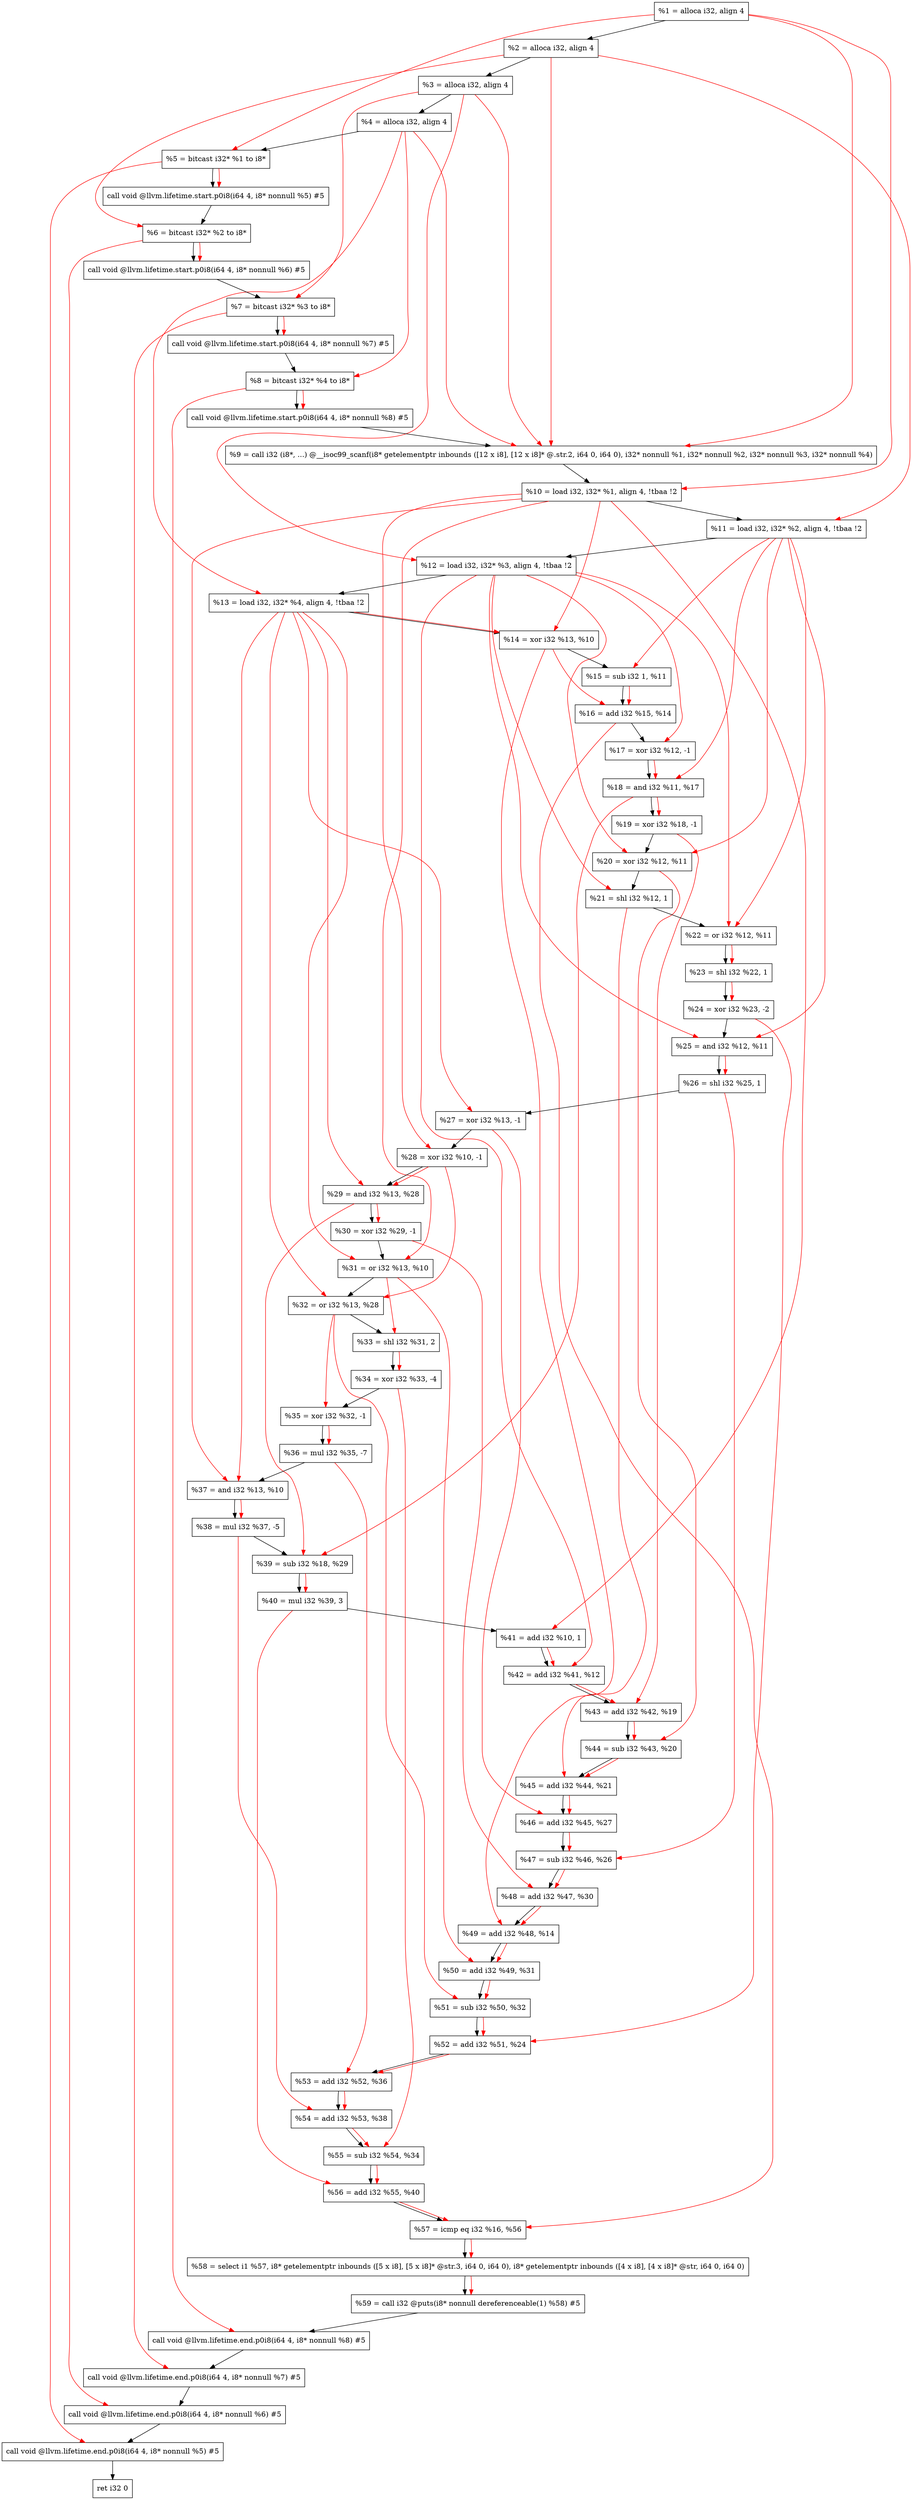 digraph "DFG for'main' function" {
	Node0x6a9ec8[shape=record, label="  %1 = alloca i32, align 4"];
	Node0x6a9f48[shape=record, label="  %2 = alloca i32, align 4"];
	Node0x6a9fd8[shape=record, label="  %3 = alloca i32, align 4"];
	Node0x6aa038[shape=record, label="  %4 = alloca i32, align 4"];
	Node0x6aa0e8[shape=record, label="  %5 = bitcast i32* %1 to i8*"];
	Node0x6aa518[shape=record, label="  call void @llvm.lifetime.start.p0i8(i64 4, i8* nonnull %5) #5"];
	Node0x6aa5f8[shape=record, label="  %6 = bitcast i32* %2 to i8*"];
	Node0x6aa6f8[shape=record, label="  call void @llvm.lifetime.start.p0i8(i64 4, i8* nonnull %6) #5"];
	Node0x6aa7b8[shape=record, label="  %7 = bitcast i32* %3 to i8*"];
	Node0x6aa868[shape=record, label="  call void @llvm.lifetime.start.p0i8(i64 4, i8* nonnull %7) #5"];
	Node0x6aa928[shape=record, label="  %8 = bitcast i32* %4 to i8*"];
	Node0x6aa9d8[shape=record, label="  call void @llvm.lifetime.start.p0i8(i64 4, i8* nonnull %8) #5"];
	Node0x6a4c00[shape=record, label="  %9 = call i32 (i8*, ...) @__isoc99_scanf(i8* getelementptr inbounds ([12 x i8], [12 x i8]* @.str.2, i64 0, i64 0), i32* nonnull %1, i32* nonnull %2, i32* nonnull %3, i32* nonnull %4)"];
	Node0x6aabd8[shape=record, label="  %10 = load i32, i32* %1, align 4, !tbaa !2"];
	Node0x6abb48[shape=record, label="  %11 = load i32, i32* %2, align 4, !tbaa !2"];
	Node0x6ac1b8[shape=record, label="  %12 = load i32, i32* %3, align 4, !tbaa !2"];
	Node0x6ac218[shape=record, label="  %13 = load i32, i32* %4, align 4, !tbaa !2"];
	Node0x6ac290[shape=record, label="  %14 = xor i32 %13, %10"];
	Node0x6ac300[shape=record, label="  %15 = sub i32 1, %11"];
	Node0x6ac370[shape=record, label="  %16 = add i32 %15, %14"];
	Node0x6ac3e0[shape=record, label="  %17 = xor i32 %12, -1"];
	Node0x6ac450[shape=record, label="  %18 = and i32 %11, %17"];
	Node0x6ac4c0[shape=record, label="  %19 = xor i32 %18, -1"];
	Node0x6ac530[shape=record, label="  %20 = xor i32 %12, %11"];
	Node0x6ac5a0[shape=record, label="  %21 = shl i32 %12, 1"];
	Node0x6ac610[shape=record, label="  %22 = or i32 %12, %11"];
	Node0x6ac680[shape=record, label="  %23 = shl i32 %22, 1"];
	Node0x6ac6f0[shape=record, label="  %24 = xor i32 %23, -2"];
	Node0x6ac760[shape=record, label="  %25 = and i32 %12, %11"];
	Node0x6ac7d0[shape=record, label="  %26 = shl i32 %25, 1"];
	Node0x6ac840[shape=record, label="  %27 = xor i32 %13, -1"];
	Node0x6ac8b0[shape=record, label="  %28 = xor i32 %10, -1"];
	Node0x6ac920[shape=record, label="  %29 = and i32 %13, %28"];
	Node0x6ac990[shape=record, label="  %30 = xor i32 %29, -1"];
	Node0x6aca00[shape=record, label="  %31 = or i32 %13, %10"];
	Node0x6aca70[shape=record, label="  %32 = or i32 %13, %28"];
	Node0x6acae0[shape=record, label="  %33 = shl i32 %31, 2"];
	Node0x6acb50[shape=record, label="  %34 = xor i32 %33, -4"];
	Node0x6acbc0[shape=record, label="  %35 = xor i32 %32, -1"];
	Node0x6acc30[shape=record, label="  %36 = mul i32 %35, -7"];
	Node0x6acca0[shape=record, label="  %37 = and i32 %13, %10"];
	Node0x6acd10[shape=record, label="  %38 = mul i32 %37, -5"];
	Node0x6acd80[shape=record, label="  %39 = sub i32 %18, %29"];
	Node0x6acdf0[shape=record, label="  %40 = mul i32 %39, 3"];
	Node0x6ace60[shape=record, label="  %41 = add i32 %10, 1"];
	Node0x6aced0[shape=record, label="  %42 = add i32 %41, %12"];
	Node0x6acf40[shape=record, label="  %43 = add i32 %42, %19"];
	Node0x6acfb0[shape=record, label="  %44 = sub i32 %43, %20"];
	Node0x6ad020[shape=record, label="  %45 = add i32 %44, %21"];
	Node0x6ad090[shape=record, label="  %46 = add i32 %45, %27"];
	Node0x6ad100[shape=record, label="  %47 = sub i32 %46, %26"];
	Node0x6ad170[shape=record, label="  %48 = add i32 %47, %30"];
	Node0x6ad1e0[shape=record, label="  %49 = add i32 %48, %14"];
	Node0x6ad250[shape=record, label="  %50 = add i32 %49, %31"];
	Node0x6ad2c0[shape=record, label="  %51 = sub i32 %50, %32"];
	Node0x6ad330[shape=record, label="  %52 = add i32 %51, %24"];
	Node0x6ad3a0[shape=record, label="  %53 = add i32 %52, %36"];
	Node0x6ad410[shape=record, label="  %54 = add i32 %53, %38"];
	Node0x6ad480[shape=record, label="  %55 = sub i32 %54, %34"];
	Node0x6ad4f0[shape=record, label="  %56 = add i32 %55, %40"];
	Node0x6ad560[shape=record, label="  %57 = icmp eq i32 %16, %56"];
	Node0x6498b8[shape=record, label="  %58 = select i1 %57, i8* getelementptr inbounds ([5 x i8], [5 x i8]* @str.3, i64 0, i64 0), i8* getelementptr inbounds ([4 x i8], [4 x i8]* @str, i64 0, i64 0)"];
	Node0x6ad5f0[shape=record, label="  %59 = call i32 @puts(i8* nonnull dereferenceable(1) %58) #5"];
	Node0x6ad898[shape=record, label="  call void @llvm.lifetime.end.p0i8(i64 4, i8* nonnull %8) #5"];
	Node0x6ad9f8[shape=record, label="  call void @llvm.lifetime.end.p0i8(i64 4, i8* nonnull %7) #5"];
	Node0x6adb08[shape=record, label="  call void @llvm.lifetime.end.p0i8(i64 4, i8* nonnull %6) #5"];
	Node0x6adc18[shape=record, label="  call void @llvm.lifetime.end.p0i8(i64 4, i8* nonnull %5) #5"];
	Node0x6adcd8[shape=record, label="  ret i32 0"];
	Node0x6a9ec8 -> Node0x6a9f48;
	Node0x6a9f48 -> Node0x6a9fd8;
	Node0x6a9fd8 -> Node0x6aa038;
	Node0x6aa038 -> Node0x6aa0e8;
	Node0x6aa0e8 -> Node0x6aa518;
	Node0x6aa518 -> Node0x6aa5f8;
	Node0x6aa5f8 -> Node0x6aa6f8;
	Node0x6aa6f8 -> Node0x6aa7b8;
	Node0x6aa7b8 -> Node0x6aa868;
	Node0x6aa868 -> Node0x6aa928;
	Node0x6aa928 -> Node0x6aa9d8;
	Node0x6aa9d8 -> Node0x6a4c00;
	Node0x6a4c00 -> Node0x6aabd8;
	Node0x6aabd8 -> Node0x6abb48;
	Node0x6abb48 -> Node0x6ac1b8;
	Node0x6ac1b8 -> Node0x6ac218;
	Node0x6ac218 -> Node0x6ac290;
	Node0x6ac290 -> Node0x6ac300;
	Node0x6ac300 -> Node0x6ac370;
	Node0x6ac370 -> Node0x6ac3e0;
	Node0x6ac3e0 -> Node0x6ac450;
	Node0x6ac450 -> Node0x6ac4c0;
	Node0x6ac4c0 -> Node0x6ac530;
	Node0x6ac530 -> Node0x6ac5a0;
	Node0x6ac5a0 -> Node0x6ac610;
	Node0x6ac610 -> Node0x6ac680;
	Node0x6ac680 -> Node0x6ac6f0;
	Node0x6ac6f0 -> Node0x6ac760;
	Node0x6ac760 -> Node0x6ac7d0;
	Node0x6ac7d0 -> Node0x6ac840;
	Node0x6ac840 -> Node0x6ac8b0;
	Node0x6ac8b0 -> Node0x6ac920;
	Node0x6ac920 -> Node0x6ac990;
	Node0x6ac990 -> Node0x6aca00;
	Node0x6aca00 -> Node0x6aca70;
	Node0x6aca70 -> Node0x6acae0;
	Node0x6acae0 -> Node0x6acb50;
	Node0x6acb50 -> Node0x6acbc0;
	Node0x6acbc0 -> Node0x6acc30;
	Node0x6acc30 -> Node0x6acca0;
	Node0x6acca0 -> Node0x6acd10;
	Node0x6acd10 -> Node0x6acd80;
	Node0x6acd80 -> Node0x6acdf0;
	Node0x6acdf0 -> Node0x6ace60;
	Node0x6ace60 -> Node0x6aced0;
	Node0x6aced0 -> Node0x6acf40;
	Node0x6acf40 -> Node0x6acfb0;
	Node0x6acfb0 -> Node0x6ad020;
	Node0x6ad020 -> Node0x6ad090;
	Node0x6ad090 -> Node0x6ad100;
	Node0x6ad100 -> Node0x6ad170;
	Node0x6ad170 -> Node0x6ad1e0;
	Node0x6ad1e0 -> Node0x6ad250;
	Node0x6ad250 -> Node0x6ad2c0;
	Node0x6ad2c0 -> Node0x6ad330;
	Node0x6ad330 -> Node0x6ad3a0;
	Node0x6ad3a0 -> Node0x6ad410;
	Node0x6ad410 -> Node0x6ad480;
	Node0x6ad480 -> Node0x6ad4f0;
	Node0x6ad4f0 -> Node0x6ad560;
	Node0x6ad560 -> Node0x6498b8;
	Node0x6498b8 -> Node0x6ad5f0;
	Node0x6ad5f0 -> Node0x6ad898;
	Node0x6ad898 -> Node0x6ad9f8;
	Node0x6ad9f8 -> Node0x6adb08;
	Node0x6adb08 -> Node0x6adc18;
	Node0x6adc18 -> Node0x6adcd8;
edge [color=red]
	Node0x6a9ec8 -> Node0x6aa0e8;
	Node0x6aa0e8 -> Node0x6aa518;
	Node0x6a9f48 -> Node0x6aa5f8;
	Node0x6aa5f8 -> Node0x6aa6f8;
	Node0x6a9fd8 -> Node0x6aa7b8;
	Node0x6aa7b8 -> Node0x6aa868;
	Node0x6aa038 -> Node0x6aa928;
	Node0x6aa928 -> Node0x6aa9d8;
	Node0x6a9ec8 -> Node0x6a4c00;
	Node0x6a9f48 -> Node0x6a4c00;
	Node0x6a9fd8 -> Node0x6a4c00;
	Node0x6aa038 -> Node0x6a4c00;
	Node0x6a9ec8 -> Node0x6aabd8;
	Node0x6a9f48 -> Node0x6abb48;
	Node0x6a9fd8 -> Node0x6ac1b8;
	Node0x6aa038 -> Node0x6ac218;
	Node0x6ac218 -> Node0x6ac290;
	Node0x6aabd8 -> Node0x6ac290;
	Node0x6abb48 -> Node0x6ac300;
	Node0x6ac300 -> Node0x6ac370;
	Node0x6ac290 -> Node0x6ac370;
	Node0x6ac1b8 -> Node0x6ac3e0;
	Node0x6abb48 -> Node0x6ac450;
	Node0x6ac3e0 -> Node0x6ac450;
	Node0x6ac450 -> Node0x6ac4c0;
	Node0x6ac1b8 -> Node0x6ac530;
	Node0x6abb48 -> Node0x6ac530;
	Node0x6ac1b8 -> Node0x6ac5a0;
	Node0x6ac1b8 -> Node0x6ac610;
	Node0x6abb48 -> Node0x6ac610;
	Node0x6ac610 -> Node0x6ac680;
	Node0x6ac680 -> Node0x6ac6f0;
	Node0x6ac1b8 -> Node0x6ac760;
	Node0x6abb48 -> Node0x6ac760;
	Node0x6ac760 -> Node0x6ac7d0;
	Node0x6ac218 -> Node0x6ac840;
	Node0x6aabd8 -> Node0x6ac8b0;
	Node0x6ac218 -> Node0x6ac920;
	Node0x6ac8b0 -> Node0x6ac920;
	Node0x6ac920 -> Node0x6ac990;
	Node0x6ac218 -> Node0x6aca00;
	Node0x6aabd8 -> Node0x6aca00;
	Node0x6ac218 -> Node0x6aca70;
	Node0x6ac8b0 -> Node0x6aca70;
	Node0x6aca00 -> Node0x6acae0;
	Node0x6acae0 -> Node0x6acb50;
	Node0x6aca70 -> Node0x6acbc0;
	Node0x6acbc0 -> Node0x6acc30;
	Node0x6ac218 -> Node0x6acca0;
	Node0x6aabd8 -> Node0x6acca0;
	Node0x6acca0 -> Node0x6acd10;
	Node0x6ac450 -> Node0x6acd80;
	Node0x6ac920 -> Node0x6acd80;
	Node0x6acd80 -> Node0x6acdf0;
	Node0x6aabd8 -> Node0x6ace60;
	Node0x6ace60 -> Node0x6aced0;
	Node0x6ac1b8 -> Node0x6aced0;
	Node0x6aced0 -> Node0x6acf40;
	Node0x6ac4c0 -> Node0x6acf40;
	Node0x6acf40 -> Node0x6acfb0;
	Node0x6ac530 -> Node0x6acfb0;
	Node0x6acfb0 -> Node0x6ad020;
	Node0x6ac5a0 -> Node0x6ad020;
	Node0x6ad020 -> Node0x6ad090;
	Node0x6ac840 -> Node0x6ad090;
	Node0x6ad090 -> Node0x6ad100;
	Node0x6ac7d0 -> Node0x6ad100;
	Node0x6ad100 -> Node0x6ad170;
	Node0x6ac990 -> Node0x6ad170;
	Node0x6ad170 -> Node0x6ad1e0;
	Node0x6ac290 -> Node0x6ad1e0;
	Node0x6ad1e0 -> Node0x6ad250;
	Node0x6aca00 -> Node0x6ad250;
	Node0x6ad250 -> Node0x6ad2c0;
	Node0x6aca70 -> Node0x6ad2c0;
	Node0x6ad2c0 -> Node0x6ad330;
	Node0x6ac6f0 -> Node0x6ad330;
	Node0x6ad330 -> Node0x6ad3a0;
	Node0x6acc30 -> Node0x6ad3a0;
	Node0x6ad3a0 -> Node0x6ad410;
	Node0x6acd10 -> Node0x6ad410;
	Node0x6ad410 -> Node0x6ad480;
	Node0x6acb50 -> Node0x6ad480;
	Node0x6ad480 -> Node0x6ad4f0;
	Node0x6acdf0 -> Node0x6ad4f0;
	Node0x6ac370 -> Node0x6ad560;
	Node0x6ad4f0 -> Node0x6ad560;
	Node0x6ad560 -> Node0x6498b8;
	Node0x6498b8 -> Node0x6ad5f0;
	Node0x6aa928 -> Node0x6ad898;
	Node0x6aa7b8 -> Node0x6ad9f8;
	Node0x6aa5f8 -> Node0x6adb08;
	Node0x6aa0e8 -> Node0x6adc18;
}
